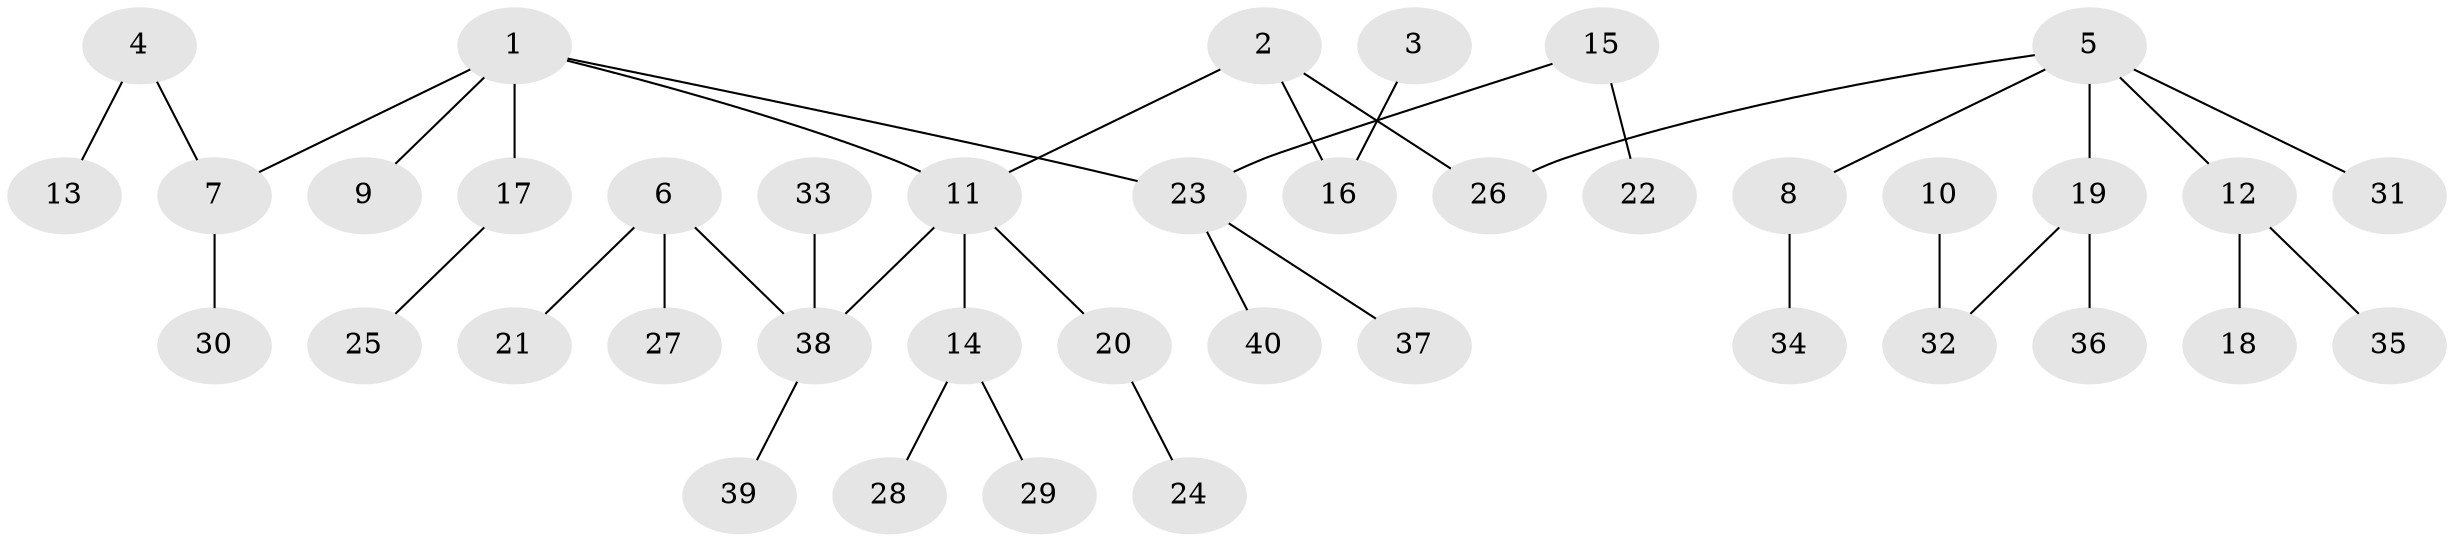 // original degree distribution, {5: 0.02, 6: 0.03, 2: 0.32, 4: 0.07, 3: 0.11, 1: 0.45}
// Generated by graph-tools (version 1.1) at 2025/37/03/04/25 23:37:21]
// undirected, 40 vertices, 39 edges
graph export_dot {
  node [color=gray90,style=filled];
  1;
  2;
  3;
  4;
  5;
  6;
  7;
  8;
  9;
  10;
  11;
  12;
  13;
  14;
  15;
  16;
  17;
  18;
  19;
  20;
  21;
  22;
  23;
  24;
  25;
  26;
  27;
  28;
  29;
  30;
  31;
  32;
  33;
  34;
  35;
  36;
  37;
  38;
  39;
  40;
  1 -- 7 [weight=1.0];
  1 -- 9 [weight=1.0];
  1 -- 11 [weight=1.0];
  1 -- 17 [weight=1.0];
  1 -- 23 [weight=1.0];
  2 -- 11 [weight=1.0];
  2 -- 16 [weight=1.0];
  2 -- 26 [weight=1.0];
  3 -- 16 [weight=1.0];
  4 -- 7 [weight=1.0];
  4 -- 13 [weight=1.0];
  5 -- 8 [weight=1.0];
  5 -- 12 [weight=1.0];
  5 -- 19 [weight=1.0];
  5 -- 26 [weight=1.0];
  5 -- 31 [weight=1.0];
  6 -- 21 [weight=1.0];
  6 -- 27 [weight=1.0];
  6 -- 38 [weight=1.0];
  7 -- 30 [weight=1.0];
  8 -- 34 [weight=1.0];
  10 -- 32 [weight=1.0];
  11 -- 14 [weight=1.0];
  11 -- 20 [weight=1.0];
  11 -- 38 [weight=1.0];
  12 -- 18 [weight=1.0];
  12 -- 35 [weight=1.0];
  14 -- 28 [weight=1.0];
  14 -- 29 [weight=1.0];
  15 -- 22 [weight=1.0];
  15 -- 23 [weight=1.0];
  17 -- 25 [weight=1.0];
  19 -- 32 [weight=1.0];
  19 -- 36 [weight=1.0];
  20 -- 24 [weight=1.0];
  23 -- 37 [weight=1.0];
  23 -- 40 [weight=1.0];
  33 -- 38 [weight=1.0];
  38 -- 39 [weight=1.0];
}
